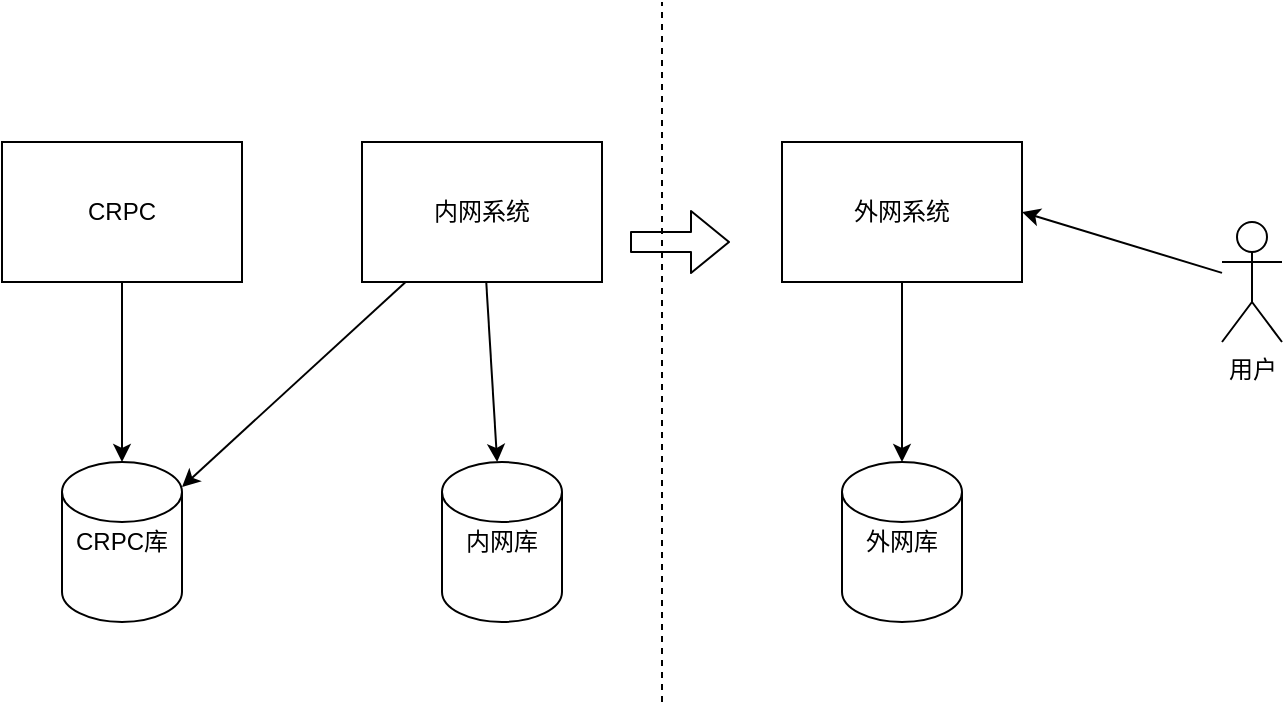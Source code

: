 <mxfile version="13.5.4" type="github">
  <diagram id="seHBH2MFr_OPqOwsCDsy" name="Page-1">
    <mxGraphModel dx="1038" dy="548" grid="1" gridSize="10" guides="1" tooltips="1" connect="1" arrows="1" fold="1" page="1" pageScale="1" pageWidth="827" pageHeight="1169" math="0" shadow="0">
      <root>
        <mxCell id="0" />
        <mxCell id="1" parent="0" />
        <mxCell id="8JgZ8Ufx-ZJkyHMb68IR-18" style="edgeStyle=none;rounded=0;orthogonalLoop=1;jettySize=auto;html=1;" edge="1" parent="1" source="8JgZ8Ufx-ZJkyHMb68IR-1" target="8JgZ8Ufx-ZJkyHMb68IR-2">
          <mxGeometry relative="1" as="geometry" />
        </mxCell>
        <mxCell id="8JgZ8Ufx-ZJkyHMb68IR-1" value="CRPC" style="rounded=0;whiteSpace=wrap;html=1;" vertex="1" parent="1">
          <mxGeometry x="100" y="150" width="120" height="70" as="geometry" />
        </mxCell>
        <mxCell id="8JgZ8Ufx-ZJkyHMb68IR-2" value="CRPC库" style="shape=cylinder2;whiteSpace=wrap;html=1;boundedLbl=1;backgroundOutline=1;size=15;" vertex="1" parent="1">
          <mxGeometry x="130" y="310" width="60" height="80" as="geometry" />
        </mxCell>
        <mxCell id="8JgZ8Ufx-ZJkyHMb68IR-11" style="rounded=0;orthogonalLoop=1;jettySize=auto;html=1;" edge="1" parent="1" source="8JgZ8Ufx-ZJkyHMb68IR-5" target="8JgZ8Ufx-ZJkyHMb68IR-2">
          <mxGeometry relative="1" as="geometry" />
        </mxCell>
        <mxCell id="8JgZ8Ufx-ZJkyHMb68IR-12" style="edgeStyle=none;rounded=0;orthogonalLoop=1;jettySize=auto;html=1;" edge="1" parent="1" source="8JgZ8Ufx-ZJkyHMb68IR-5" target="8JgZ8Ufx-ZJkyHMb68IR-7">
          <mxGeometry relative="1" as="geometry" />
        </mxCell>
        <mxCell id="8JgZ8Ufx-ZJkyHMb68IR-5" value="内网系统" style="rounded=0;whiteSpace=wrap;html=1;" vertex="1" parent="1">
          <mxGeometry x="280" y="150" width="120" height="70" as="geometry" />
        </mxCell>
        <mxCell id="8JgZ8Ufx-ZJkyHMb68IR-7" value="内网库" style="shape=cylinder2;whiteSpace=wrap;html=1;boundedLbl=1;backgroundOutline=1;size=15;" vertex="1" parent="1">
          <mxGeometry x="320" y="310" width="60" height="80" as="geometry" />
        </mxCell>
        <mxCell id="8JgZ8Ufx-ZJkyHMb68IR-8" value="" style="endArrow=none;dashed=1;html=1;" edge="1" parent="1">
          <mxGeometry width="50" height="50" relative="1" as="geometry">
            <mxPoint x="430" y="430" as="sourcePoint" />
            <mxPoint x="430" y="80" as="targetPoint" />
          </mxGeometry>
        </mxCell>
        <mxCell id="8JgZ8Ufx-ZJkyHMb68IR-15" style="edgeStyle=none;rounded=0;orthogonalLoop=1;jettySize=auto;html=1;" edge="1" parent="1" source="8JgZ8Ufx-ZJkyHMb68IR-9" target="8JgZ8Ufx-ZJkyHMb68IR-10">
          <mxGeometry relative="1" as="geometry" />
        </mxCell>
        <mxCell id="8JgZ8Ufx-ZJkyHMb68IR-9" value="外网系统" style="rounded=0;whiteSpace=wrap;html=1;" vertex="1" parent="1">
          <mxGeometry x="490" y="150" width="120" height="70" as="geometry" />
        </mxCell>
        <mxCell id="8JgZ8Ufx-ZJkyHMb68IR-10" value="外网库" style="shape=cylinder2;whiteSpace=wrap;html=1;boundedLbl=1;backgroundOutline=1;size=15;" vertex="1" parent="1">
          <mxGeometry x="520" y="310" width="60" height="80" as="geometry" />
        </mxCell>
        <mxCell id="8JgZ8Ufx-ZJkyHMb68IR-14" value="" style="shape=flexArrow;endArrow=classic;html=1;" edge="1" parent="1">
          <mxGeometry width="50" height="50" relative="1" as="geometry">
            <mxPoint x="414" y="200" as="sourcePoint" />
            <mxPoint x="464" y="200" as="targetPoint" />
          </mxGeometry>
        </mxCell>
        <mxCell id="8JgZ8Ufx-ZJkyHMb68IR-17" style="edgeStyle=none;rounded=0;orthogonalLoop=1;jettySize=auto;html=1;entryX=1;entryY=0.5;entryDx=0;entryDy=0;" edge="1" parent="1" source="8JgZ8Ufx-ZJkyHMb68IR-16" target="8JgZ8Ufx-ZJkyHMb68IR-9">
          <mxGeometry relative="1" as="geometry" />
        </mxCell>
        <mxCell id="8JgZ8Ufx-ZJkyHMb68IR-16" value="用户" style="shape=umlActor;verticalLabelPosition=bottom;verticalAlign=top;html=1;outlineConnect=0;" vertex="1" parent="1">
          <mxGeometry x="710" y="190" width="30" height="60" as="geometry" />
        </mxCell>
      </root>
    </mxGraphModel>
  </diagram>
</mxfile>
